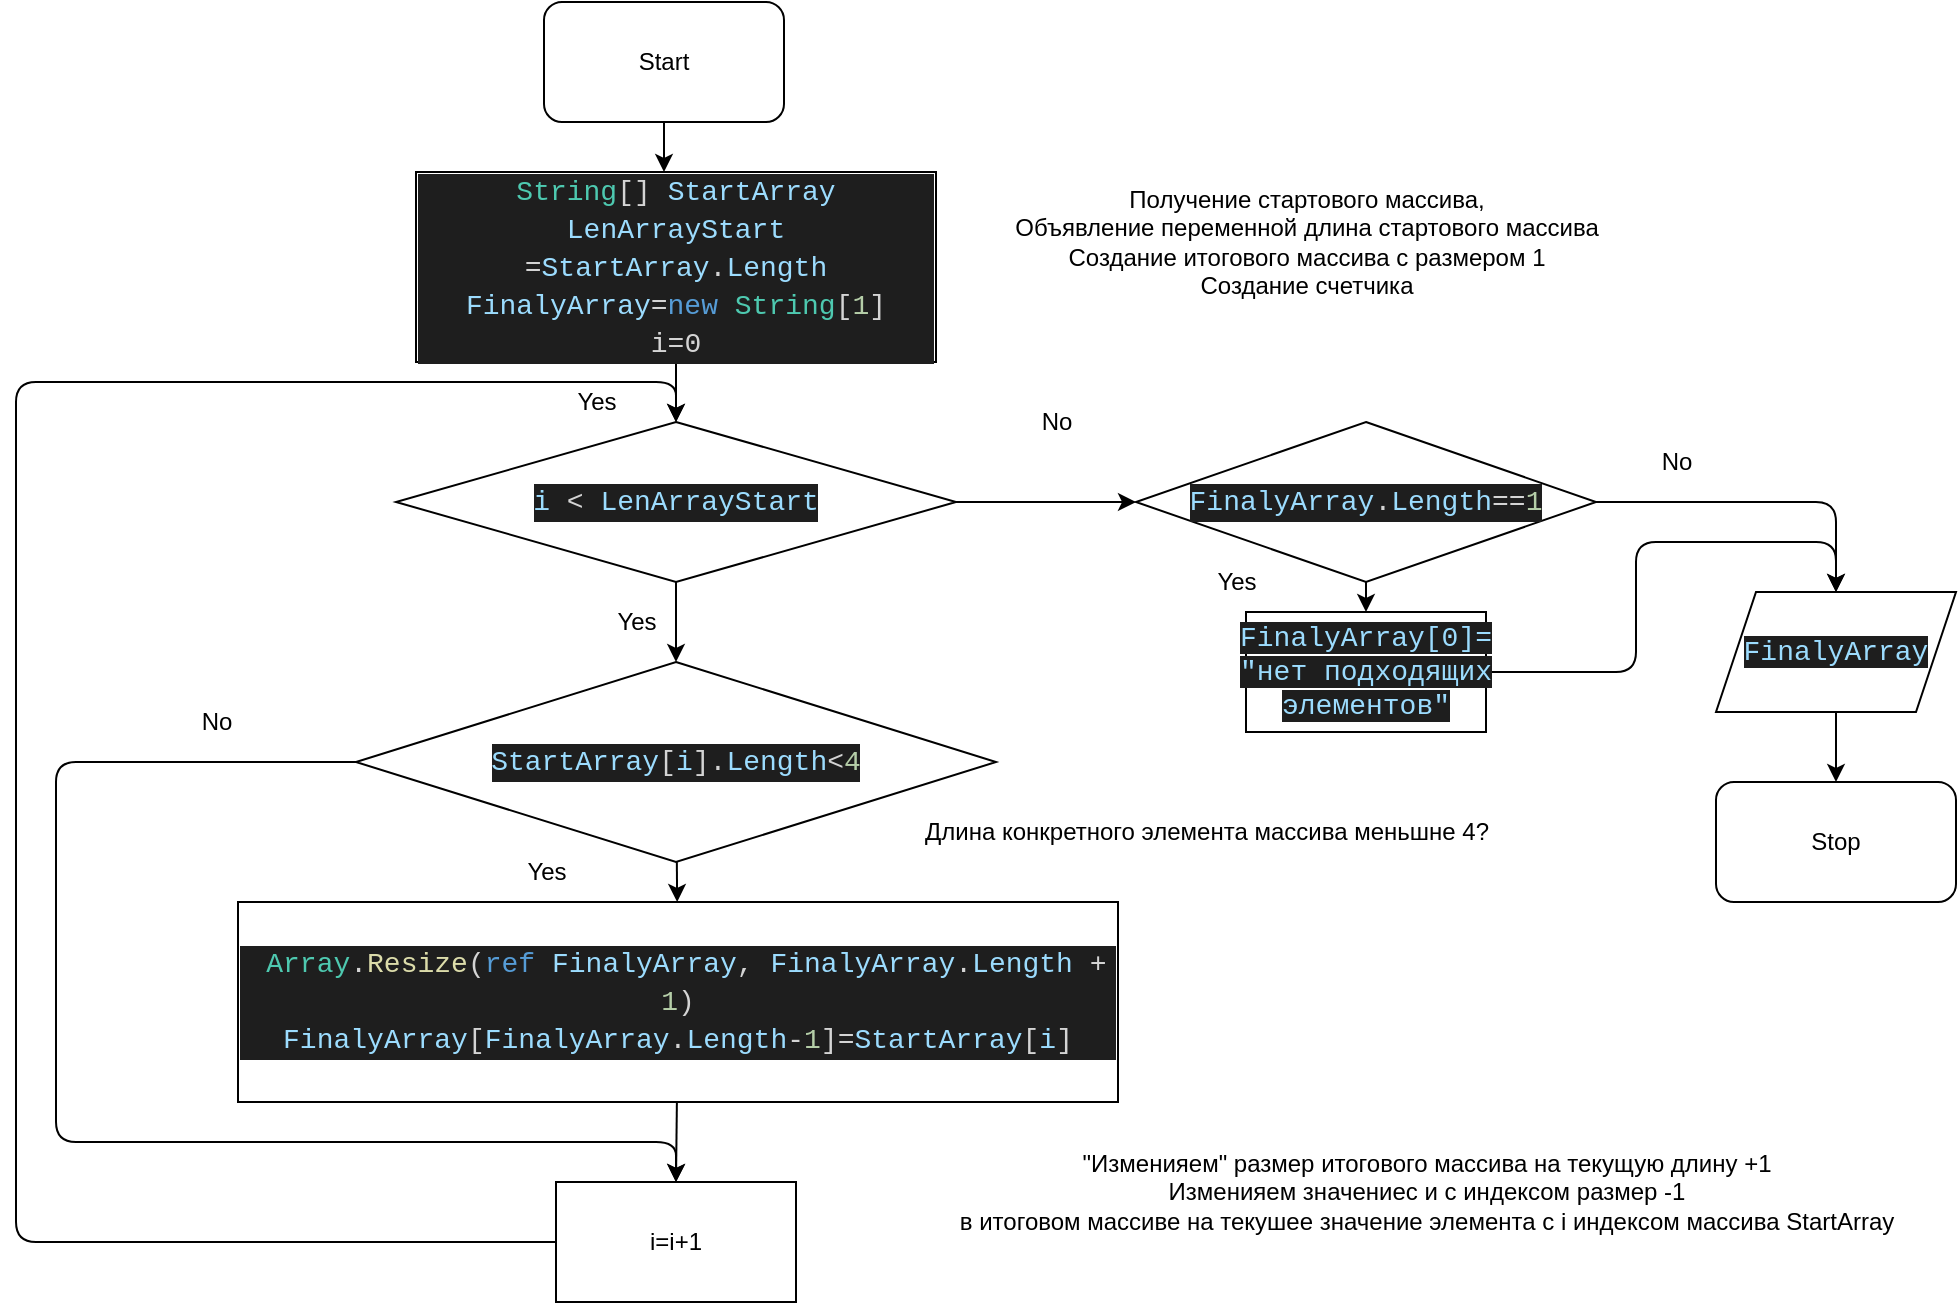 <mxfile>
    <diagram id="mEit4d6741c1REyGq1Y7" name="Страница 1">
        <mxGraphModel dx="1521" dy="444" grid="1" gridSize="10" guides="1" tooltips="1" connect="1" arrows="1" fold="1" page="1" pageScale="1" pageWidth="827" pageHeight="1169" math="0" shadow="0">
            <root>
                <mxCell id="0"/>
                <mxCell id="1" parent="0"/>
                <mxCell id="35" style="edgeStyle=none;html=1;exitX=0.5;exitY=1;exitDx=0;exitDy=0;entryX=0.5;entryY=0;entryDx=0;entryDy=0;" edge="1" parent="1" source="13">
                    <mxGeometry relative="1" as="geometry">
                        <mxPoint x="414" y="105" as="targetPoint"/>
                    </mxGeometry>
                </mxCell>
                <mxCell id="13" value="Start" style="rounded=1;whiteSpace=wrap;html=1;" vertex="1" parent="1">
                    <mxGeometry x="354" y="20" width="120" height="60" as="geometry"/>
                </mxCell>
                <mxCell id="14" value="Stop" style="rounded=1;whiteSpace=wrap;html=1;" vertex="1" parent="1">
                    <mxGeometry x="940" y="410" width="120" height="60" as="geometry"/>
                </mxCell>
                <mxCell id="36" value="Получение стартового массива,&lt;br&gt;Объявление переменной длина стартового массива&lt;br&gt;Создание итогового массива с размером 1&lt;br&gt;Создание счетчика" style="text;html=1;align=center;verticalAlign=middle;resizable=0;points=[];autosize=1;strokeColor=none;fillColor=none;" vertex="1" parent="1">
                    <mxGeometry x="575" y="105" width="320" height="70" as="geometry"/>
                </mxCell>
                <mxCell id="53" style="edgeStyle=none;html=1;exitX=0.5;exitY=1;exitDx=0;exitDy=0;entryX=0.5;entryY=0;entryDx=0;entryDy=0;" edge="1" parent="1" source="47" target="48">
                    <mxGeometry relative="1" as="geometry"/>
                </mxCell>
                <mxCell id="47" value="&lt;div style=&quot;color: rgb(212, 212, 212); background-color: rgb(30, 30, 30); font-family: Consolas, &amp;quot;Courier New&amp;quot;, monospace; font-size: 14px; line-height: 19px;&quot;&gt;&lt;span style=&quot;color: #4ec9b0;&quot;&gt;String&lt;/span&gt;[] &lt;span style=&quot;color: #9cdcfe;&quot;&gt;StartArray&lt;/span&gt;&lt;/div&gt;&lt;div style=&quot;color: rgb(212, 212, 212); background-color: rgb(30, 30, 30); font-family: Consolas, &amp;quot;Courier New&amp;quot;, monospace; font-size: 14px; line-height: 19px;&quot;&gt;&lt;div style=&quot;line-height: 19px;&quot;&gt;&lt;span style=&quot;color: #9cdcfe;&quot;&gt;LenArrayStart&lt;/span&gt; =&lt;span style=&quot;color: #9cdcfe;&quot;&gt;StartArray&lt;/span&gt;.&lt;span style=&quot;color: #9cdcfe;&quot;&gt;Length&lt;/span&gt;&lt;/div&gt;&lt;div style=&quot;line-height: 19px;&quot;&gt;&lt;div style=&quot;line-height: 19px;&quot;&gt;&lt;span style=&quot;color: #9cdcfe;&quot;&gt;FinalyArray&lt;/span&gt;=&lt;span style=&quot;color: #569cd6;&quot;&gt;new&lt;/span&gt; &lt;span style=&quot;color: #4ec9b0;&quot;&gt;String&lt;/span&gt;[&lt;span style=&quot;color: #b5cea8;&quot;&gt;1&lt;/span&gt;]&lt;/div&gt;&lt;div style=&quot;line-height: 19px;&quot;&gt;i=0&lt;/div&gt;&lt;/div&gt;&lt;/div&gt;" style="rounded=0;whiteSpace=wrap;html=1;" vertex="1" parent="1">
                    <mxGeometry x="290" y="105" width="260" height="95" as="geometry"/>
                </mxCell>
                <mxCell id="50" style="edgeStyle=none;html=1;exitX=0.5;exitY=1;exitDx=0;exitDy=0;" edge="1" parent="1" source="48" target="49">
                    <mxGeometry relative="1" as="geometry"/>
                </mxCell>
                <mxCell id="66" style="edgeStyle=none;html=1;" edge="1" parent="1" source="48" target="65">
                    <mxGeometry relative="1" as="geometry"/>
                </mxCell>
                <mxCell id="48" value="&lt;div style=&quot;color: rgb(212, 212, 212); background-color: rgb(30, 30, 30); font-family: Consolas, &amp;quot;Courier New&amp;quot;, monospace; font-size: 14px; line-height: 19px;&quot;&gt;&lt;span style=&quot;color: #9cdcfe;&quot;&gt;i&lt;/span&gt; &amp;lt; &lt;span style=&quot;color: #9cdcfe;&quot;&gt;LenArrayStart&lt;/span&gt;&lt;/div&gt;" style="rhombus;whiteSpace=wrap;html=1;" vertex="1" parent="1">
                    <mxGeometry x="280" y="230" width="280" height="80" as="geometry"/>
                </mxCell>
                <mxCell id="58" style="edgeStyle=none;html=1;" edge="1" parent="1" source="49" target="56">
                    <mxGeometry relative="1" as="geometry"/>
                </mxCell>
                <mxCell id="61" style="edgeStyle=none;html=1;" edge="1" parent="1" source="49" target="60">
                    <mxGeometry relative="1" as="geometry">
                        <Array as="points">
                            <mxPoint x="110" y="400"/>
                            <mxPoint x="110" y="590"/>
                            <mxPoint x="420" y="590"/>
                        </Array>
                    </mxGeometry>
                </mxCell>
                <mxCell id="49" value="&lt;div style=&quot;color: rgb(212, 212, 212); background-color: rgb(30, 30, 30); font-family: Consolas, &amp;quot;Courier New&amp;quot;, monospace; font-size: 14px; line-height: 19px;&quot;&gt;&lt;span style=&quot;color: #9cdcfe;&quot;&gt;StartArray&lt;/span&gt;[&lt;span style=&quot;color: #9cdcfe;&quot;&gt;i&lt;/span&gt;].&lt;span style=&quot;color: #9cdcfe;&quot;&gt;Length&lt;/span&gt;&amp;lt;&lt;span style=&quot;color: #b5cea8;&quot;&gt;4&lt;/span&gt;&lt;/div&gt;" style="rhombus;whiteSpace=wrap;html=1;" vertex="1" parent="1">
                    <mxGeometry x="260" y="350" width="320" height="100" as="geometry"/>
                </mxCell>
                <mxCell id="51" value="Yes" style="text;html=1;align=center;verticalAlign=middle;resizable=0;points=[];autosize=1;strokeColor=none;fillColor=none;" vertex="1" parent="1">
                    <mxGeometry x="380" y="315" width="40" height="30" as="geometry"/>
                </mxCell>
                <mxCell id="52" value="Длина конкретного элемента массива меньшне 4?" style="text;html=1;align=center;verticalAlign=middle;resizable=0;points=[];autosize=1;strokeColor=none;fillColor=none;" vertex="1" parent="1">
                    <mxGeometry x="530" y="420" width="310" height="30" as="geometry"/>
                </mxCell>
                <mxCell id="54" value="Yes" style="text;html=1;align=center;verticalAlign=middle;resizable=0;points=[];autosize=1;strokeColor=none;fillColor=none;" vertex="1" parent="1">
                    <mxGeometry x="360" y="205" width="40" height="30" as="geometry"/>
                </mxCell>
                <mxCell id="62" style="edgeStyle=none;html=1;entryX=0.5;entryY=0;entryDx=0;entryDy=0;" edge="1" parent="1" source="56" target="60">
                    <mxGeometry relative="1" as="geometry"/>
                </mxCell>
                <mxCell id="56" value="&lt;div style=&quot;color: rgb(212, 212, 212); background-color: rgb(30, 30, 30); font-family: Consolas, &amp;quot;Courier New&amp;quot;, monospace; font-size: 14px; line-height: 19px;&quot;&gt;&amp;nbsp;&lt;span style=&quot;color: #4ec9b0;&quot;&gt;Array&lt;/span&gt;.&lt;span style=&quot;color: #dcdcaa;&quot;&gt;Resize&lt;/span&gt;(&lt;span style=&quot;color: #569cd6;&quot;&gt;ref&lt;/span&gt; &lt;span style=&quot;color: #9cdcfe;&quot;&gt;FinalyArray&lt;/span&gt;, &lt;span style=&quot;color: #9cdcfe;&quot;&gt;FinalyArray&lt;/span&gt;.&lt;span style=&quot;color: #9cdcfe;&quot;&gt;Length&lt;/span&gt; + &lt;span style=&quot;color: #b5cea8;&quot;&gt;1&lt;/span&gt;)&lt;/div&gt;&lt;div style=&quot;color: rgb(212, 212, 212); background-color: rgb(30, 30, 30); font-family: Consolas, &amp;quot;Courier New&amp;quot;, monospace; font-size: 14px; line-height: 19px;&quot;&gt;&lt;div style=&quot;line-height: 19px;&quot;&gt;&lt;span style=&quot;color: #9cdcfe;&quot;&gt;FinalyArray&lt;/span&gt;[&lt;span style=&quot;color: #9cdcfe;&quot;&gt;FinalyArray&lt;/span&gt;.&lt;span style=&quot;color: #9cdcfe;&quot;&gt;Length&lt;/span&gt;-&lt;span style=&quot;color: #b5cea8;&quot;&gt;1&lt;/span&gt;]=&lt;span style=&quot;color: #9cdcfe;&quot;&gt;StartArray&lt;/span&gt;[&lt;span style=&quot;color: #9cdcfe;&quot;&gt;i&lt;/span&gt;]&lt;/div&gt;&lt;/div&gt;" style="whiteSpace=wrap;html=1;" vertex="1" parent="1">
                    <mxGeometry x="201" y="470" width="440" height="100" as="geometry"/>
                </mxCell>
                <mxCell id="57" value="&quot;Изменияем&quot; размер итогового массива на текущую длину +1&lt;br&gt;Изменияем значениес и с индексом размер -1&lt;br&gt;в итоговом массиве на текушее значение элемента с i индексом массива StartArray" style="text;html=1;align=center;verticalAlign=middle;resizable=0;points=[];autosize=1;strokeColor=none;fillColor=none;" vertex="1" parent="1">
                    <mxGeometry x="550" y="585" width="490" height="60" as="geometry"/>
                </mxCell>
                <mxCell id="59" value="Yes" style="text;html=1;align=center;verticalAlign=middle;resizable=0;points=[];autosize=1;strokeColor=none;fillColor=none;" vertex="1" parent="1">
                    <mxGeometry x="335" y="440" width="40" height="30" as="geometry"/>
                </mxCell>
                <mxCell id="63" style="edgeStyle=none;html=1;entryX=0.5;entryY=0;entryDx=0;entryDy=0;" edge="1" parent="1" source="60" target="48">
                    <mxGeometry relative="1" as="geometry">
                        <Array as="points">
                            <mxPoint x="90" y="640"/>
                            <mxPoint x="90" y="210"/>
                            <mxPoint x="420" y="210"/>
                        </Array>
                    </mxGeometry>
                </mxCell>
                <mxCell id="60" value="i=i+1" style="rounded=0;whiteSpace=wrap;html=1;" vertex="1" parent="1">
                    <mxGeometry x="360" y="610" width="120" height="60" as="geometry"/>
                </mxCell>
                <mxCell id="64" value="No" style="text;html=1;align=center;verticalAlign=middle;resizable=0;points=[];autosize=1;strokeColor=none;fillColor=none;" vertex="1" parent="1">
                    <mxGeometry x="170" y="365" width="40" height="30" as="geometry"/>
                </mxCell>
                <mxCell id="69" style="edgeStyle=none;html=1;entryX=0.5;entryY=0;entryDx=0;entryDy=0;" edge="1" parent="1" source="65" target="68">
                    <mxGeometry relative="1" as="geometry"/>
                </mxCell>
                <mxCell id="72" style="edgeStyle=none;html=1;exitX=1;exitY=0.5;exitDx=0;exitDy=0;entryX=0.5;entryY=0;entryDx=0;entryDy=0;" edge="1" parent="1" source="65" target="71">
                    <mxGeometry relative="1" as="geometry">
                        <Array as="points">
                            <mxPoint x="1000" y="270"/>
                        </Array>
                    </mxGeometry>
                </mxCell>
                <mxCell id="65" value="&lt;div style=&quot;color: rgb(212, 212, 212); background-color: rgb(30, 30, 30); font-family: Consolas, &amp;quot;Courier New&amp;quot;, monospace; font-size: 14px; line-height: 19px;&quot;&gt;&lt;span style=&quot;color: #9cdcfe;&quot;&gt;FinalyArray&lt;/span&gt;.&lt;span style=&quot;color: #9cdcfe;&quot;&gt;Length&lt;/span&gt;==&lt;span style=&quot;color: #b5cea8;&quot;&gt;1&lt;/span&gt;&lt;/div&gt;" style="rhombus;whiteSpace=wrap;html=1;" vertex="1" parent="1">
                    <mxGeometry x="650" y="230" width="230" height="80" as="geometry"/>
                </mxCell>
                <mxCell id="67" value="No" style="text;html=1;align=center;verticalAlign=middle;resizable=0;points=[];autosize=1;strokeColor=none;fillColor=none;" vertex="1" parent="1">
                    <mxGeometry x="590" y="215" width="40" height="30" as="geometry"/>
                </mxCell>
                <mxCell id="74" style="edgeStyle=none;html=1;entryX=0.5;entryY=0;entryDx=0;entryDy=0;" edge="1" parent="1" source="68" target="71">
                    <mxGeometry relative="1" as="geometry">
                        <Array as="points">
                            <mxPoint x="900" y="355"/>
                            <mxPoint x="900" y="290"/>
                            <mxPoint x="1000" y="290"/>
                        </Array>
                    </mxGeometry>
                </mxCell>
                <mxCell id="68" value="&lt;span style=&quot;color: rgb(156, 220, 254); font-family: Consolas, &amp;quot;Courier New&amp;quot;, monospace; font-size: 14px; background-color: rgb(30, 30, 30);&quot;&gt;FinalyArray[0]=&lt;br&gt;&quot;нет подходящих элементов&quot;&lt;br&gt;&lt;/span&gt;" style="rounded=0;whiteSpace=wrap;html=1;" vertex="1" parent="1">
                    <mxGeometry x="705" y="325" width="120" height="60" as="geometry"/>
                </mxCell>
                <mxCell id="70" value="Yes" style="text;html=1;align=center;verticalAlign=middle;resizable=0;points=[];autosize=1;strokeColor=none;fillColor=none;" vertex="1" parent="1">
                    <mxGeometry x="680" y="295" width="40" height="30" as="geometry"/>
                </mxCell>
                <mxCell id="75" style="edgeStyle=none;html=1;exitX=0.5;exitY=1;exitDx=0;exitDy=0;entryX=0.5;entryY=0;entryDx=0;entryDy=0;" edge="1" parent="1" source="71" target="14">
                    <mxGeometry relative="1" as="geometry"/>
                </mxCell>
                <mxCell id="71" value="&lt;span style=&quot;color: rgb(156, 220, 254); font-family: Consolas, &amp;quot;Courier New&amp;quot;, monospace; font-size: 14px; background-color: rgb(30, 30, 30);&quot;&gt;FinalyArray&lt;/span&gt;" style="shape=parallelogram;perimeter=parallelogramPerimeter;whiteSpace=wrap;html=1;fixedSize=1;" vertex="1" parent="1">
                    <mxGeometry x="940" y="315" width="120" height="60" as="geometry"/>
                </mxCell>
                <mxCell id="73" value="No" style="text;html=1;align=center;verticalAlign=middle;resizable=0;points=[];autosize=1;strokeColor=none;fillColor=none;" vertex="1" parent="1">
                    <mxGeometry x="900" y="235" width="40" height="30" as="geometry"/>
                </mxCell>
            </root>
        </mxGraphModel>
    </diagram>
</mxfile>